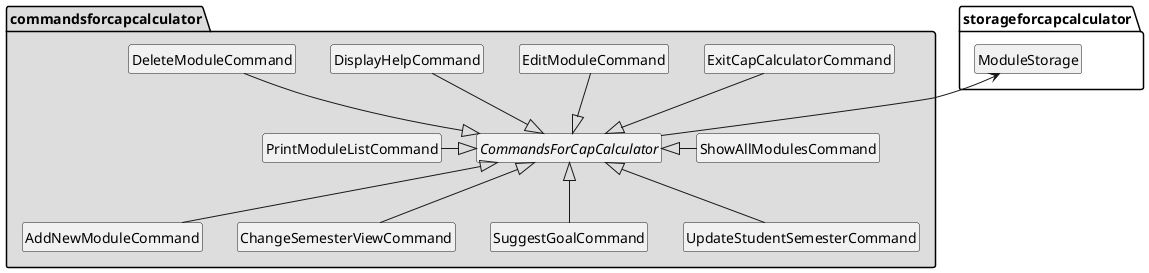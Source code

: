 @startuml
'https://plantuml.com/class-diagram
hide members
hide circle
package "storageforcapcalculator" {
class ModuleStorage
}
package "commandsforcapcalculator" #DDD {
abstract class CommandsForCapCalculator
class AddNewModuleCommand
class ChangeSemesterViewCommand
class DeleteModuleCommand
class DisplayHelpCommand
class EditModuleCommand
class ExitCapCalculatorCommand
class PrintModuleListCommand
class ShowAllModulesCommand
class SuggestGoalCommand
class UpdateStudentSemesterCommand
CommandsForCapCalculator <|-- AddNewModuleCommand
CommandsForCapCalculator <|-- ChangeSemesterViewCommand
CommandsForCapCalculator <|-up- DeleteModuleCommand
CommandsForCapCalculator <|-up- DisplayHelpCommand
CommandsForCapCalculator <|-up- EditModuleCommand
CommandsForCapCalculator <|-up- ExitCapCalculatorCommand
CommandsForCapCalculator <|-left- PrintModuleListCommand
CommandsForCapCalculator <|-right- ShowAllModulesCommand
CommandsForCapCalculator <|-- SuggestGoalCommand
CommandsForCapCalculator <|-- UpdateStudentSemesterCommand
ModuleStorage <--CommandsForCapCalculator
}



@enduml